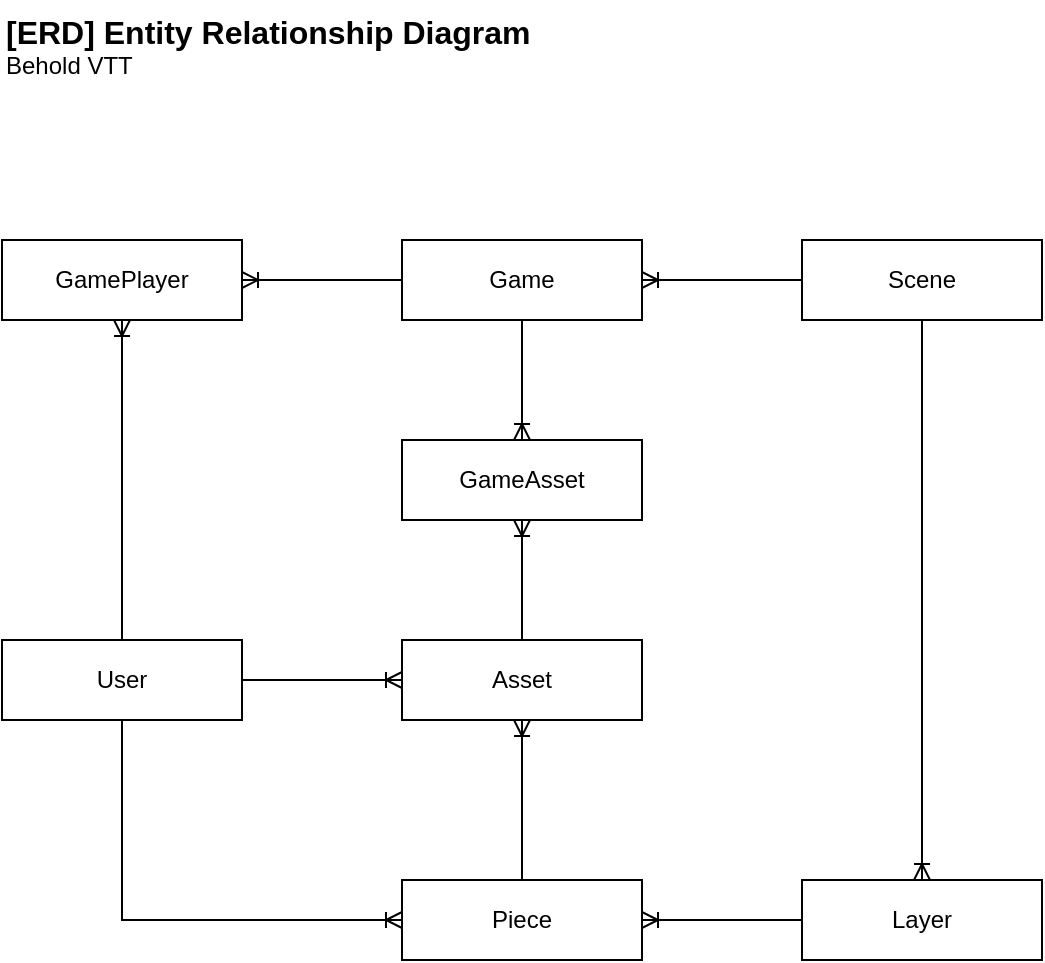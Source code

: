 <mxfile version="24.7.17">
  <diagram name="Page-1" id="2i0TsnLRNYAvd85Fa29r">
    <mxGraphModel dx="1985" dy="1085" grid="1" gridSize="10" guides="1" tooltips="1" connect="1" arrows="1" fold="1" page="0" pageScale="1" pageWidth="850" pageHeight="1100" math="0" shadow="0">
      <root>
        <mxCell id="0" />
        <mxCell id="1" parent="0" />
        <mxCell id="Vtu2ifuhXiKc-R_OBA-7-1" value="User" style="whiteSpace=wrap;html=1;align=center;" vertex="1" parent="1">
          <mxGeometry x="-520" y="240" width="120" height="40" as="geometry" />
        </mxCell>
        <mxCell id="Vtu2ifuhXiKc-R_OBA-7-21" style="edgeStyle=orthogonalEdgeStyle;rounded=0;orthogonalLoop=1;jettySize=auto;html=1;entryX=0.5;entryY=0;entryDx=0;entryDy=0;endArrow=ERoneToMany;endFill=0;" edge="1" parent="1" source="Vtu2ifuhXiKc-R_OBA-7-3" target="Vtu2ifuhXiKc-R_OBA-7-10">
          <mxGeometry relative="1" as="geometry" />
        </mxCell>
        <mxCell id="Vtu2ifuhXiKc-R_OBA-7-23" style="edgeStyle=orthogonalEdgeStyle;rounded=0;orthogonalLoop=1;jettySize=auto;html=1;exitX=1;exitY=0.5;exitDx=0;exitDy=0;entryX=0;entryY=0.5;entryDx=0;entryDy=0;endArrow=none;endFill=0;startArrow=ERoneToMany;startFill=0;" edge="1" parent="1" source="Vtu2ifuhXiKc-R_OBA-7-3" target="Vtu2ifuhXiKc-R_OBA-7-5">
          <mxGeometry relative="1" as="geometry" />
        </mxCell>
        <mxCell id="Vtu2ifuhXiKc-R_OBA-7-3" value="Game" style="whiteSpace=wrap;html=1;align=center;" vertex="1" parent="1">
          <mxGeometry x="-320" y="40" width="120" height="40" as="geometry" />
        </mxCell>
        <mxCell id="Vtu2ifuhXiKc-R_OBA-7-17" style="edgeStyle=orthogonalEdgeStyle;rounded=0;orthogonalLoop=1;jettySize=auto;html=1;entryX=0.5;entryY=0;entryDx=0;entryDy=0;endArrow=none;endFill=0;startArrow=ERoneToMany;startFill=0;" edge="1" parent="1" source="Vtu2ifuhXiKc-R_OBA-7-4" target="Vtu2ifuhXiKc-R_OBA-7-1">
          <mxGeometry relative="1" as="geometry" />
        </mxCell>
        <mxCell id="Vtu2ifuhXiKc-R_OBA-7-4" value="GamePlayer" style="whiteSpace=wrap;html=1;align=center;" vertex="1" parent="1">
          <mxGeometry x="-520" y="40" width="120" height="40" as="geometry" />
        </mxCell>
        <mxCell id="Vtu2ifuhXiKc-R_OBA-7-5" value="Scene" style="whiteSpace=wrap;html=1;align=center;" vertex="1" parent="1">
          <mxGeometry x="-120" y="40" width="120" height="40" as="geometry" />
        </mxCell>
        <mxCell id="Vtu2ifuhXiKc-R_OBA-7-24" style="edgeStyle=orthogonalEdgeStyle;rounded=0;orthogonalLoop=1;jettySize=auto;html=1;entryX=0.5;entryY=1;entryDx=0;entryDy=0;endArrow=none;endFill=0;startArrow=ERoneToMany;startFill=0;" edge="1" parent="1" source="Vtu2ifuhXiKc-R_OBA-7-6" target="Vtu2ifuhXiKc-R_OBA-7-5">
          <mxGeometry relative="1" as="geometry" />
        </mxCell>
        <mxCell id="Vtu2ifuhXiKc-R_OBA-7-6" value="Layer" style="whiteSpace=wrap;html=1;align=center;" vertex="1" parent="1">
          <mxGeometry x="-120" y="360" width="120" height="40" as="geometry" />
        </mxCell>
        <mxCell id="Vtu2ifuhXiKc-R_OBA-7-18" style="edgeStyle=orthogonalEdgeStyle;rounded=0;orthogonalLoop=1;jettySize=auto;html=1;entryX=1;entryY=0.5;entryDx=0;entryDy=0;endArrow=none;endFill=0;startArrow=ERoneToMany;startFill=0;" edge="1" parent="1" source="Vtu2ifuhXiKc-R_OBA-7-9" target="Vtu2ifuhXiKc-R_OBA-7-1">
          <mxGeometry relative="1" as="geometry" />
        </mxCell>
        <mxCell id="Vtu2ifuhXiKc-R_OBA-7-20" style="edgeStyle=orthogonalEdgeStyle;rounded=0;orthogonalLoop=1;jettySize=auto;html=1;entryX=0.5;entryY=0;entryDx=0;entryDy=0;endArrow=none;endFill=0;startArrow=ERoneToMany;startFill=0;" edge="1" parent="1" source="Vtu2ifuhXiKc-R_OBA-7-9" target="Vtu2ifuhXiKc-R_OBA-7-11">
          <mxGeometry relative="1" as="geometry" />
        </mxCell>
        <mxCell id="Vtu2ifuhXiKc-R_OBA-7-22" style="edgeStyle=orthogonalEdgeStyle;rounded=0;orthogonalLoop=1;jettySize=auto;html=1;entryX=0.5;entryY=1;entryDx=0;entryDy=0;endArrow=ERoneToMany;endFill=0;" edge="1" parent="1" source="Vtu2ifuhXiKc-R_OBA-7-9" target="Vtu2ifuhXiKc-R_OBA-7-10">
          <mxGeometry relative="1" as="geometry" />
        </mxCell>
        <mxCell id="Vtu2ifuhXiKc-R_OBA-7-9" value="Asset" style="whiteSpace=wrap;html=1;align=center;" vertex="1" parent="1">
          <mxGeometry x="-320" y="240" width="120" height="40" as="geometry" />
        </mxCell>
        <mxCell id="Vtu2ifuhXiKc-R_OBA-7-10" value="GameAsset" style="whiteSpace=wrap;html=1;align=center;" vertex="1" parent="1">
          <mxGeometry x="-320" y="140" width="120" height="40" as="geometry" />
        </mxCell>
        <mxCell id="Vtu2ifuhXiKc-R_OBA-7-19" style="edgeStyle=orthogonalEdgeStyle;rounded=0;orthogonalLoop=1;jettySize=auto;html=1;entryX=0.5;entryY=1;entryDx=0;entryDy=0;endArrow=none;endFill=0;startArrow=ERoneToMany;startFill=0;" edge="1" parent="1" source="Vtu2ifuhXiKc-R_OBA-7-11" target="Vtu2ifuhXiKc-R_OBA-7-1">
          <mxGeometry relative="1" as="geometry" />
        </mxCell>
        <mxCell id="Vtu2ifuhXiKc-R_OBA-7-25" style="edgeStyle=orthogonalEdgeStyle;rounded=0;orthogonalLoop=1;jettySize=auto;html=1;entryX=0;entryY=0.5;entryDx=0;entryDy=0;endArrow=none;endFill=0;startArrow=ERoneToMany;startFill=0;" edge="1" parent="1" source="Vtu2ifuhXiKc-R_OBA-7-11" target="Vtu2ifuhXiKc-R_OBA-7-6">
          <mxGeometry relative="1" as="geometry" />
        </mxCell>
        <mxCell id="Vtu2ifuhXiKc-R_OBA-7-11" value="Piece" style="whiteSpace=wrap;html=1;align=center;" vertex="1" parent="1">
          <mxGeometry x="-320" y="360" width="120" height="40" as="geometry" />
        </mxCell>
        <object placeholders="1" c4Name="[ERD] Entity Relationship Diagram" c4Type="ContainerScopeBoundary" c4Description="Behold VTT" label="&lt;font style=&quot;font-size: 16px&quot;&gt;&lt;b&gt;&lt;div style=&quot;text-align: left&quot;&gt;%c4Name%&lt;/div&gt;&lt;/b&gt;&lt;/font&gt;&lt;div style=&quot;text-align: left&quot;&gt;%c4Description%&lt;/div&gt;" id="Vtu2ifuhXiKc-R_OBA-7-12">
          <mxCell style="text;html=1;strokeColor=none;fillColor=none;align=left;verticalAlign=top;whiteSpace=wrap;rounded=0;metaEdit=1;allowArrows=0;resizable=1;rotatable=0;connectable=0;recursiveResize=0;expand=0;pointerEvents=0;points=[[0.25,0,0],[0.5,0,0],[0.75,0,0],[1,0.25,0],[1,0.5,0],[1,0.75,0],[0.75,1,0],[0.5,1,0],[0.25,1,0],[0,0.75,0],[0,0.5,0],[0,0.25,0]];" vertex="1" parent="1">
            <mxGeometry x="-520" y="-80" width="320" height="40" as="geometry" />
          </mxCell>
        </object>
        <mxCell id="Vtu2ifuhXiKc-R_OBA-7-15" value="" style="edgeStyle=entityRelationEdgeStyle;fontSize=12;html=1;endArrow=ERoneToMany;rounded=0;exitX=0;exitY=0.5;exitDx=0;exitDy=0;entryX=1;entryY=0.5;entryDx=0;entryDy=0;" edge="1" parent="1" source="Vtu2ifuhXiKc-R_OBA-7-3" target="Vtu2ifuhXiKc-R_OBA-7-4">
          <mxGeometry width="100" height="100" relative="1" as="geometry">
            <mxPoint x="-630" y="120" as="sourcePoint" />
            <mxPoint x="-530" y="20" as="targetPoint" />
          </mxGeometry>
        </mxCell>
      </root>
    </mxGraphModel>
  </diagram>
</mxfile>
